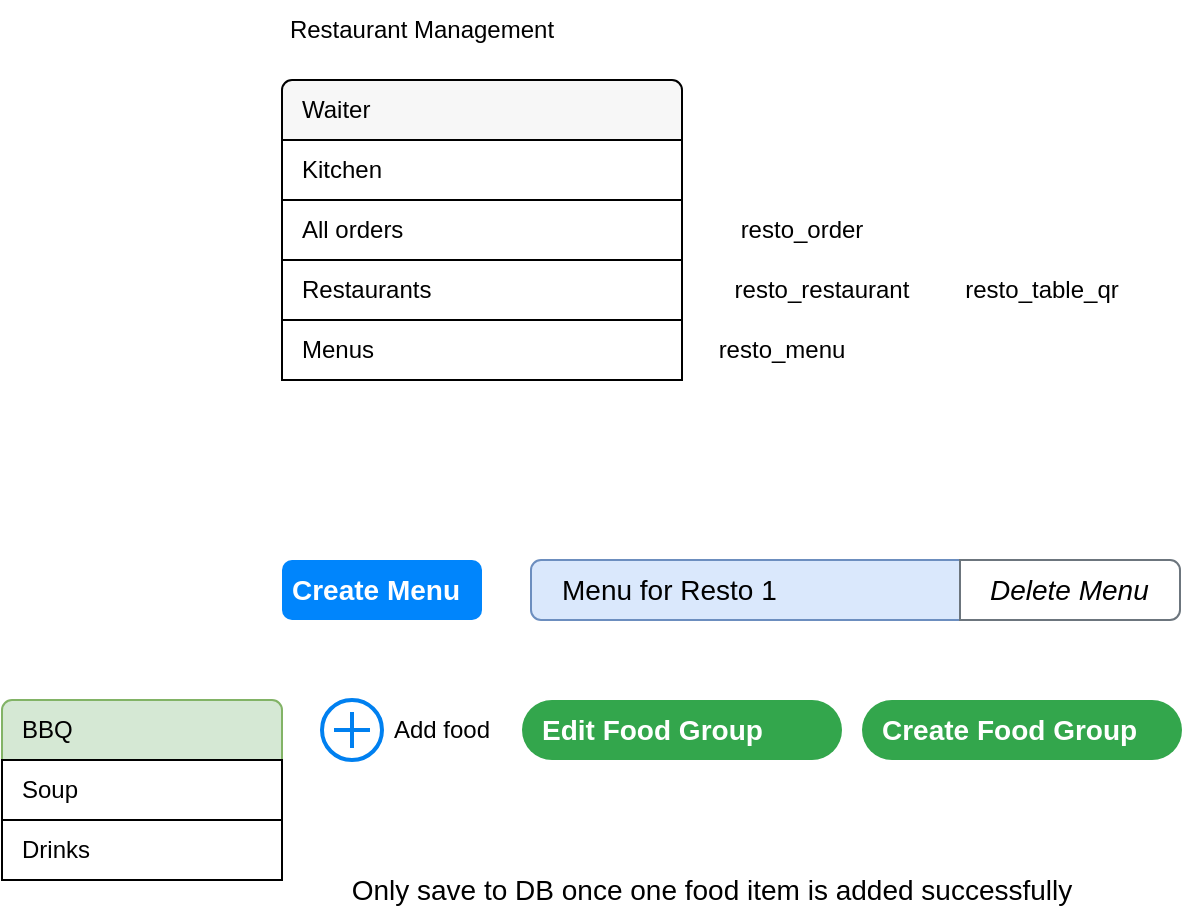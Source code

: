 <mxfile version="22.1.18" type="github" pages="2">
  <diagram name="Restaurant" id="C-jYXIoTOcxqAW46k9Y1">
    <mxGraphModel dx="1434" dy="807" grid="1" gridSize="10" guides="1" tooltips="1" connect="1" arrows="1" fold="1" page="1" pageScale="1" pageWidth="1169" pageHeight="827" math="0" shadow="0">
      <root>
        <mxCell id="0" />
        <mxCell id="1" parent="0" />
        <mxCell id="tMLiEnjQ_pg0QaTbAvHz-10" value="Restaurants" style="strokeColor=inherit;fillColor=inherit;gradientColor=inherit;fontColor=inherit;html=1;shadow=0;dashed=0;perimeter=none;whiteSpace=wrap;resizeWidth=1;align=left;spacing=10;" parent="1" vertex="1">
          <mxGeometry x="280" y="220" width="200" height="30" as="geometry" />
        </mxCell>
        <mxCell id="tMLiEnjQ_pg0QaTbAvHz-8" value="Menus" style="strokeColor=inherit;fillColor=inherit;gradientColor=inherit;fontColor=inherit;html=1;shadow=0;dashed=0;perimeter=none;whiteSpace=wrap;resizeWidth=1;align=left;spacing=10;" parent="1" vertex="1">
          <mxGeometry x="280" y="250" width="200" height="30" as="geometry" />
        </mxCell>
        <mxCell id="tMLiEnjQ_pg0QaTbAvHz-2" value="Waiter" style="html=1;shadow=0;dashed=0;shape=mxgraph.bootstrap.topButton;strokeColor=inherit;fillColor=#F7F7F7;rSize=5;perimeter=none;whiteSpace=wrap;resizeWidth=1;align=left;spacing=10;" parent="1" vertex="1">
          <mxGeometry x="280" y="130" width="200" height="30" as="geometry" />
        </mxCell>
        <mxCell id="tMLiEnjQ_pg0QaTbAvHz-12" value="All orders" style="strokeColor=inherit;fillColor=inherit;gradientColor=inherit;fontColor=inherit;html=1;shadow=0;dashed=0;perimeter=none;whiteSpace=wrap;resizeWidth=1;align=left;spacing=10;" parent="1" vertex="1">
          <mxGeometry x="280" y="190" width="200" height="30" as="geometry" />
        </mxCell>
        <mxCell id="tMLiEnjQ_pg0QaTbAvHz-13" value="Kitchen" style="strokeColor=inherit;fillColor=inherit;gradientColor=inherit;fontColor=inherit;html=1;shadow=0;dashed=0;perimeter=none;whiteSpace=wrap;resizeWidth=1;align=left;spacing=10;" parent="1" vertex="1">
          <mxGeometry x="280" y="160" width="200" height="30" as="geometry" />
        </mxCell>
        <mxCell id="M2RvBz-x6B5rMt0MRq4d-1" value="resto_menu" style="text;html=1;strokeColor=none;fillColor=none;align=center;verticalAlign=middle;whiteSpace=wrap;rounded=0;" parent="1" vertex="1">
          <mxGeometry x="500" y="250" width="60" height="30" as="geometry" />
        </mxCell>
        <mxCell id="M2RvBz-x6B5rMt0MRq4d-3" value="resto_restaurant" style="text;html=1;strokeColor=none;fillColor=none;align=center;verticalAlign=middle;whiteSpace=wrap;rounded=0;" parent="1" vertex="1">
          <mxGeometry x="500" y="220" width="100" height="30" as="geometry" />
        </mxCell>
        <mxCell id="M2RvBz-x6B5rMt0MRq4d-4" value="resto_table_qr" style="text;html=1;strokeColor=none;fillColor=none;align=center;verticalAlign=middle;whiteSpace=wrap;rounded=0;" parent="1" vertex="1">
          <mxGeometry x="610" y="220" width="100" height="30" as="geometry" />
        </mxCell>
        <mxCell id="M2RvBz-x6B5rMt0MRq4d-5" value="resto_order" style="text;html=1;strokeColor=none;fillColor=none;align=center;verticalAlign=middle;whiteSpace=wrap;rounded=0;" parent="1" vertex="1">
          <mxGeometry x="490" y="190" width="100" height="30" as="geometry" />
        </mxCell>
        <mxCell id="M2RvBz-x6B5rMt0MRq4d-6" value="Restaurant Management" style="text;html=1;strokeColor=none;fillColor=none;align=center;verticalAlign=middle;whiteSpace=wrap;rounded=0;" parent="1" vertex="1">
          <mxGeometry x="280" y="90" width="140" height="30" as="geometry" />
        </mxCell>
        <mxCell id="edWy-4IRmyCV0jPXk_Dt-3" value="Create Food Group" style="rounded=1;whiteSpace=wrap;html=1;arcSize=50;strokeColor=none;strokeWidth=1;fillColor=#33A64C;fontColor=#FFFFFF;whiteSpace=wrap;align=left;verticalAlign=middle;spacingLeft=0;fontStyle=1;fontSize=14;spacing=10;" vertex="1" parent="1">
          <mxGeometry x="570" y="440" width="160" height="30" as="geometry" />
        </mxCell>
        <mxCell id="edWy-4IRmyCV0jPXk_Dt-4" value="Create Menu" style="html=1;shadow=0;dashed=0;shape=mxgraph.bootstrap.rrect;rSize=5;strokeColor=none;strokeWidth=1;fillColor=#0085FC;fontColor=#FFFFFF;whiteSpace=wrap;align=left;verticalAlign=middle;spacingLeft=0;fontStyle=1;fontSize=14;spacing=5;" vertex="1" parent="1">
          <mxGeometry x="280" y="370" width="100" height="30" as="geometry" />
        </mxCell>
        <mxCell id="edWy-4IRmyCV0jPXk_Dt-5" value="Menu for Resto 1" style="html=1;shadow=0;dashed=0;shape=mxgraph.bootstrap.rrect;rSize=5;strokeColor=#6c8ebf;html=1;whiteSpace=wrap;fillColor=#dae8fc;align=left;spacing=15;fontSize=14;" vertex="1" parent="1">
          <mxGeometry x="404.5" y="370" width="315.5" height="30" as="geometry" />
        </mxCell>
        <mxCell id="edWy-4IRmyCV0jPXk_Dt-6" value="" style="shape=triangle;direction=south;fillColor=#343A40;strokeColor=none;perimeter=none;" vertex="1" parent="edWy-4IRmyCV0jPXk_Dt-5">
          <mxGeometry x="1" y="0.5" width="7" height="3" relative="1" as="geometry">
            <mxPoint x="-97" y="1" as="offset" />
          </mxGeometry>
        </mxCell>
        <mxCell id="edWy-4IRmyCV0jPXk_Dt-7" value="" style="shape=triangle;direction=north;fillColor=#343A40;strokeColor=none;perimeter=none;" vertex="1" parent="edWy-4IRmyCV0jPXk_Dt-5">
          <mxGeometry x="1" y="0.5" width="7" height="3" relative="1" as="geometry">
            <mxPoint x="-97" y="-4" as="offset" />
          </mxGeometry>
        </mxCell>
        <mxCell id="edWy-4IRmyCV0jPXk_Dt-8" value="&lt;i&gt;Delete Menu&lt;/i&gt;" style="html=1;shadow=0;dashed=0;shape=mxgraph.bootstrap.rightButton;strokeColor=#6C757D;gradientColor=inherit;fontColor=inherit;fillColor=#ffffff;rSize=5;perimeter=none;whiteSpace=wrap;resizeHeight=1;fontSize=14;align=left;spacing=15;" vertex="1" parent="edWy-4IRmyCV0jPXk_Dt-5">
          <mxGeometry x="1" width="110" height="30" relative="1" as="geometry">
            <mxPoint x="-101" as="offset" />
          </mxGeometry>
        </mxCell>
        <mxCell id="edWy-4IRmyCV0jPXk_Dt-18" value="BBQ" style="html=1;shadow=0;dashed=0;shape=mxgraph.bootstrap.topButton;strokeColor=#82b366;fillColor=#d5e8d4;rSize=5;perimeter=none;whiteSpace=wrap;resizeWidth=1;align=left;spacing=10;" vertex="1" parent="1">
          <mxGeometry x="140" y="440" width="140" height="30" as="geometry" />
        </mxCell>
        <mxCell id="edWy-4IRmyCV0jPXk_Dt-19" value="Drinks" style="strokeColor=inherit;fillColor=inherit;gradientColor=inherit;fontColor=inherit;html=1;shadow=0;dashed=0;perimeter=none;whiteSpace=wrap;resizeWidth=1;align=left;spacing=10;" vertex="1" parent="1">
          <mxGeometry x="140" y="500" width="140" height="30" as="geometry" />
        </mxCell>
        <mxCell id="edWy-4IRmyCV0jPXk_Dt-20" value="Soup" style="strokeColor=inherit;fillColor=inherit;gradientColor=inherit;fontColor=inherit;html=1;shadow=0;dashed=0;perimeter=none;whiteSpace=wrap;resizeWidth=1;align=left;spacing=10;" vertex="1" parent="1">
          <mxGeometry x="140" y="470" width="140" height="30" as="geometry" />
        </mxCell>
        <mxCell id="edWy-4IRmyCV0jPXk_Dt-21" value="" style="html=1;verticalLabelPosition=bottom;align=center;labelBackgroundColor=#ffffff;verticalAlign=top;strokeWidth=2;strokeColor=#0080F0;shadow=0;dashed=0;shape=mxgraph.ios7.icons.add;" vertex="1" parent="1">
          <mxGeometry x="300" y="440" width="30" height="30" as="geometry" />
        </mxCell>
        <mxCell id="edWy-4IRmyCV0jPXk_Dt-23" value="Add food" style="text;html=1;strokeColor=none;fillColor=none;align=center;verticalAlign=middle;whiteSpace=wrap;rounded=0;" vertex="1" parent="1">
          <mxGeometry x="330" y="440" width="60" height="30" as="geometry" />
        </mxCell>
        <mxCell id="edWy-4IRmyCV0jPXk_Dt-24" value="Edit Food Group" style="rounded=1;whiteSpace=wrap;html=1;arcSize=50;strokeColor=none;strokeWidth=1;fillColor=#33A64C;fontColor=#FFFFFF;whiteSpace=wrap;align=left;verticalAlign=middle;spacingLeft=0;fontStyle=1;fontSize=14;spacing=10;" vertex="1" parent="1">
          <mxGeometry x="400" y="440" width="160" height="30" as="geometry" />
        </mxCell>
        <mxCell id="edWy-4IRmyCV0jPXk_Dt-25" value="&lt;font style=&quot;font-size: 14px;&quot;&gt;Only save to DB once one food item is added successfully&lt;/font&gt;" style="text;html=1;strokeColor=none;fillColor=none;align=center;verticalAlign=middle;whiteSpace=wrap;rounded=0;" vertex="1" parent="1">
          <mxGeometry x="310" y="520" width="370" height="30" as="geometry" />
        </mxCell>
      </root>
    </mxGraphModel>
  </diagram>
  <diagram id="FE7YLGdaCPMm5ceMD8bA" name="menus">
    <mxGraphModel dx="954" dy="696" grid="1" gridSize="10" guides="1" tooltips="1" connect="1" arrows="1" fold="1" page="1" pageScale="1" pageWidth="1169" pageHeight="827" math="0" shadow="0">
      <root>
        <mxCell id="0" />
        <mxCell id="1" parent="0" />
      </root>
    </mxGraphModel>
  </diagram>
</mxfile>
